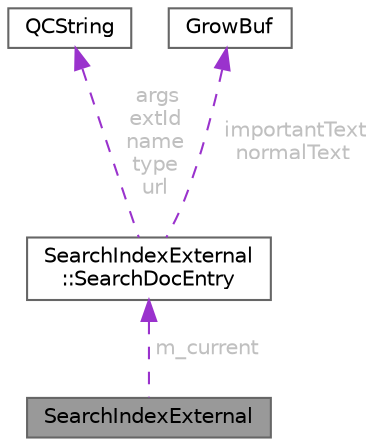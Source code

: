 digraph "SearchIndexExternal"
{
 // INTERACTIVE_SVG=YES
 // LATEX_PDF_SIZE
  bgcolor="transparent";
  edge [fontname=Helvetica,fontsize=10,labelfontname=Helvetica,labelfontsize=10];
  node [fontname=Helvetica,fontsize=10,shape=box,height=0.2,width=0.4];
  Node1 [id="Node000001",label="SearchIndexExternal",height=0.2,width=0.4,color="gray40", fillcolor="grey60", style="filled", fontcolor="black",tooltip="Writes search index that should be used with an externally provided search engine,..."];
  Node2 -> Node1 [id="edge1_Node000001_Node000002",dir="back",color="darkorchid3",style="dashed",tooltip=" ",label=" m_current",fontcolor="grey" ];
  Node2 [id="Node000002",label="SearchIndexExternal\l::SearchDocEntry",height=0.2,width=0.4,color="gray40", fillcolor="white", style="filled",URL="$d4/d7c/struct_search_index_external_1_1_search_doc_entry.html",tooltip=" "];
  Node3 -> Node2 [id="edge2_Node000002_Node000003",dir="back",color="darkorchid3",style="dashed",tooltip=" ",label=" args\nextId\nname\ntype\nurl",fontcolor="grey" ];
  Node3 [id="Node000003",label="QCString",height=0.2,width=0.4,color="gray40", fillcolor="white", style="filled",URL="$d9/d45/class_q_c_string.html",tooltip="This is an alternative implementation of QCString."];
  Node4 -> Node2 [id="edge3_Node000002_Node000004",dir="back",color="darkorchid3",style="dashed",tooltip=" ",label=" importantText\nnormalText",fontcolor="grey" ];
  Node4 [id="Node000004",label="GrowBuf",height=0.2,width=0.4,color="gray40", fillcolor="white", style="filled",URL="$d8/d33/class_grow_buf.html",tooltip="Class representing a string buffer optimised for growing."];
}
